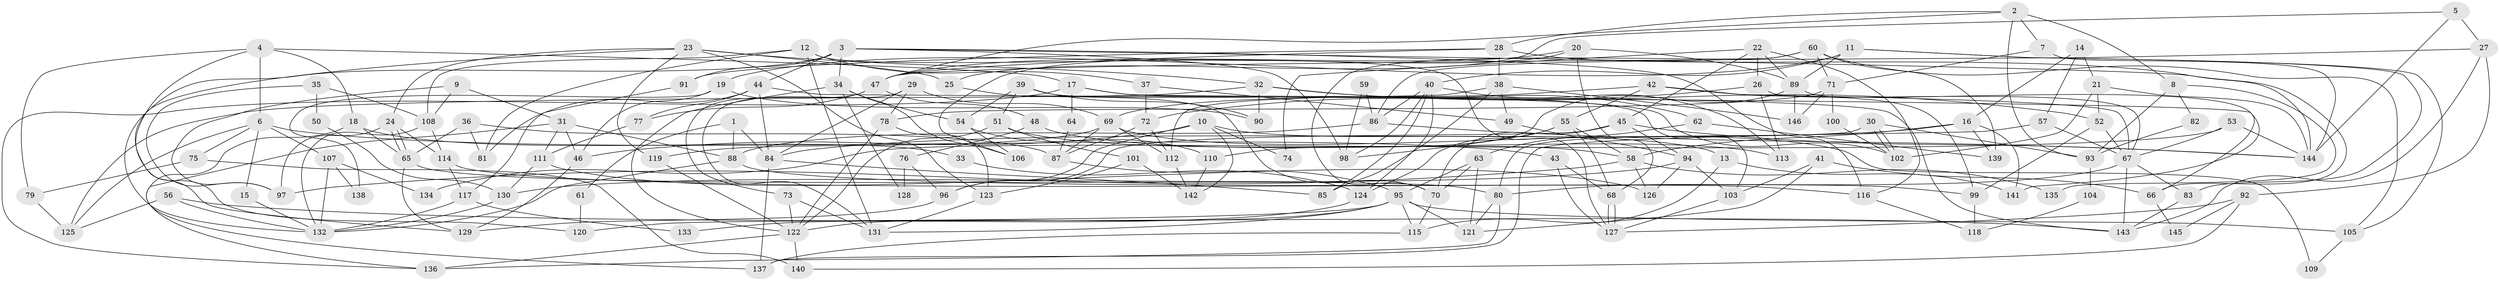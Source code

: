 // Generated by graph-tools (version 1.1) at 2025/15/03/09/25 04:15:07]
// undirected, 146 vertices, 292 edges
graph export_dot {
graph [start="1"]
  node [color=gray90,style=filled];
  1;
  2;
  3;
  4;
  5;
  6;
  7;
  8;
  9;
  10;
  11;
  12;
  13;
  14;
  15;
  16;
  17;
  18;
  19;
  20;
  21;
  22;
  23;
  24;
  25;
  26;
  27;
  28;
  29;
  30;
  31;
  32;
  33;
  34;
  35;
  36;
  37;
  38;
  39;
  40;
  41;
  42;
  43;
  44;
  45;
  46;
  47;
  48;
  49;
  50;
  51;
  52;
  53;
  54;
  55;
  56;
  57;
  58;
  59;
  60;
  61;
  62;
  63;
  64;
  65;
  66;
  67;
  68;
  69;
  70;
  71;
  72;
  73;
  74;
  75;
  76;
  77;
  78;
  79;
  80;
  81;
  82;
  83;
  84;
  85;
  86;
  87;
  88;
  89;
  90;
  91;
  92;
  93;
  94;
  95;
  96;
  97;
  98;
  99;
  100;
  101;
  102;
  103;
  104;
  105;
  106;
  107;
  108;
  109;
  110;
  111;
  112;
  113;
  114;
  115;
  116;
  117;
  118;
  119;
  120;
  121;
  122;
  123;
  124;
  125;
  126;
  127;
  128;
  129;
  130;
  131;
  132;
  133;
  134;
  135;
  136;
  137;
  138;
  139;
  140;
  141;
  142;
  143;
  144;
  145;
  146;
  1 -- 84;
  1 -- 88;
  1 -- 61;
  2 -- 47;
  2 -- 28;
  2 -- 7;
  2 -- 8;
  2 -- 93;
  3 -- 98;
  3 -- 34;
  3 -- 44;
  3 -- 66;
  3 -- 91;
  3 -- 116;
  3 -- 132;
  4 -- 79;
  4 -- 17;
  4 -- 6;
  4 -- 18;
  4 -- 120;
  5 -- 25;
  5 -- 144;
  5 -- 27;
  6 -- 125;
  6 -- 15;
  6 -- 43;
  6 -- 75;
  6 -- 107;
  7 -- 144;
  7 -- 71;
  8 -- 93;
  8 -- 82;
  8 -- 135;
  9 -- 108;
  9 -- 31;
  9 -- 97;
  10 -- 96;
  10 -- 13;
  10 -- 46;
  10 -- 74;
  10 -- 142;
  11 -- 89;
  11 -- 83;
  11 -- 19;
  11 -- 40;
  11 -- 105;
  12 -- 108;
  12 -- 131;
  12 -- 37;
  12 -- 81;
  12 -- 127;
  13 -- 141;
  13 -- 115;
  14 -- 16;
  14 -- 57;
  14 -- 21;
  15 -- 132;
  16 -- 84;
  16 -- 58;
  16 -- 139;
  16 -- 141;
  17 -- 136;
  17 -- 102;
  17 -- 64;
  17 -- 143;
  18 -- 65;
  18 -- 33;
  18 -- 137;
  19 -- 46;
  19 -- 90;
  19 -- 138;
  20 -- 47;
  20 -- 68;
  20 -- 89;
  20 -- 106;
  21 -- 52;
  21 -- 102;
  21 -- 144;
  22 -- 45;
  22 -- 89;
  22 -- 26;
  22 -- 74;
  22 -- 116;
  23 -- 119;
  23 -- 123;
  23 -- 24;
  23 -- 25;
  23 -- 32;
  23 -- 129;
  24 -- 65;
  24 -- 65;
  24 -- 97;
  24 -- 114;
  25 -- 70;
  26 -- 67;
  26 -- 72;
  26 -- 113;
  27 -- 143;
  27 -- 47;
  27 -- 92;
  28 -- 38;
  28 -- 47;
  28 -- 91;
  28 -- 144;
  29 -- 78;
  29 -- 131;
  29 -- 69;
  29 -- 84;
  30 -- 80;
  30 -- 102;
  30 -- 102;
  30 -- 93;
  31 -- 88;
  31 -- 46;
  31 -- 111;
  31 -- 136;
  32 -- 90;
  32 -- 52;
  32 -- 62;
  32 -- 125;
  33 -- 124;
  34 -- 54;
  34 -- 122;
  34 -- 106;
  34 -- 128;
  35 -- 97;
  35 -- 108;
  35 -- 50;
  36 -- 87;
  36 -- 81;
  36 -- 65;
  37 -- 49;
  37 -- 72;
  38 -- 85;
  38 -- 112;
  38 -- 49;
  38 -- 146;
  39 -- 51;
  39 -- 103;
  39 -- 54;
  39 -- 90;
  40 -- 86;
  40 -- 85;
  40 -- 98;
  40 -- 113;
  40 -- 124;
  41 -- 103;
  41 -- 66;
  41 -- 121;
  42 -- 69;
  42 -- 67;
  42 -- 55;
  42 -- 99;
  43 -- 127;
  43 -- 68;
  44 -- 77;
  44 -- 66;
  44 -- 81;
  44 -- 84;
  45 -- 70;
  45 -- 144;
  45 -- 94;
  45 -- 96;
  46 -- 129;
  47 -- 73;
  47 -- 48;
  47 -- 77;
  48 -- 113;
  48 -- 76;
  49 -- 94;
  50 -- 130;
  51 -- 58;
  51 -- 122;
  51 -- 101;
  52 -- 99;
  52 -- 67;
  53 -- 67;
  53 -- 144;
  53 -- 134;
  54 -- 106;
  54 -- 110;
  55 -- 68;
  55 -- 58;
  55 -- 98;
  55 -- 124;
  56 -- 132;
  56 -- 143;
  56 -- 125;
  57 -- 137;
  57 -- 67;
  58 -- 97;
  58 -- 126;
  58 -- 135;
  59 -- 98;
  59 -- 86;
  60 -- 71;
  60 -- 70;
  60 -- 86;
  60 -- 105;
  60 -- 139;
  61 -- 120;
  62 -- 139;
  62 -- 63;
  63 -- 121;
  63 -- 70;
  63 -- 95;
  64 -- 87;
  65 -- 80;
  65 -- 129;
  66 -- 145;
  67 -- 80;
  67 -- 83;
  67 -- 143;
  68 -- 127;
  68 -- 127;
  69 -- 87;
  69 -- 109;
  69 -- 112;
  69 -- 119;
  70 -- 115;
  71 -- 146;
  71 -- 78;
  71 -- 100;
  72 -- 87;
  72 -- 112;
  73 -- 122;
  73 -- 131;
  75 -- 140;
  75 -- 79;
  76 -- 96;
  76 -- 128;
  77 -- 111;
  78 -- 122;
  78 -- 123;
  79 -- 125;
  80 -- 121;
  80 -- 136;
  82 -- 93;
  83 -- 143;
  84 -- 85;
  84 -- 137;
  86 -- 144;
  86 -- 88;
  87 -- 95;
  88 -- 132;
  88 -- 99;
  89 -- 110;
  89 -- 141;
  89 -- 146;
  91 -- 117;
  92 -- 127;
  92 -- 140;
  92 -- 145;
  93 -- 104;
  94 -- 126;
  94 -- 103;
  94 -- 130;
  95 -- 105;
  95 -- 115;
  95 -- 120;
  95 -- 121;
  95 -- 122;
  95 -- 131;
  96 -- 129;
  99 -- 118;
  100 -- 102;
  101 -- 142;
  101 -- 123;
  103 -- 127;
  104 -- 118;
  105 -- 109;
  107 -- 132;
  107 -- 134;
  107 -- 138;
  108 -- 114;
  108 -- 132;
  110 -- 142;
  111 -- 130;
  111 -- 126;
  112 -- 142;
  114 -- 116;
  114 -- 117;
  115 -- 137;
  116 -- 118;
  117 -- 132;
  117 -- 133;
  119 -- 122;
  122 -- 136;
  122 -- 140;
  123 -- 131;
  124 -- 133;
  130 -- 132;
}
